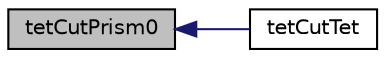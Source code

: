 digraph "tetCutPrism0"
{
  bgcolor="transparent";
  edge [fontname="Helvetica",fontsize="10",labelfontname="Helvetica",labelfontsize="10"];
  node [fontname="Helvetica",fontsize="10",shape=record];
  rankdir="LR";
  Node1 [label="tetCutPrism0",height=0.2,width=0.4,color="black", fillcolor="grey75", style="filled" fontcolor="black"];
  Node1 -> Node2 [dir="back",color="midnightblue",fontsize="10",style="solid",fontname="Helvetica"];
  Node2 [label="tetCutTet",height=0.2,width=0.4,color="black",URL="$namespaceFoam.html#a85ddb2886f9d87d7499da017548b8b7b",tooltip="Cut a tet from a tet and apply an operation to the result. The cut is made. "];
}
